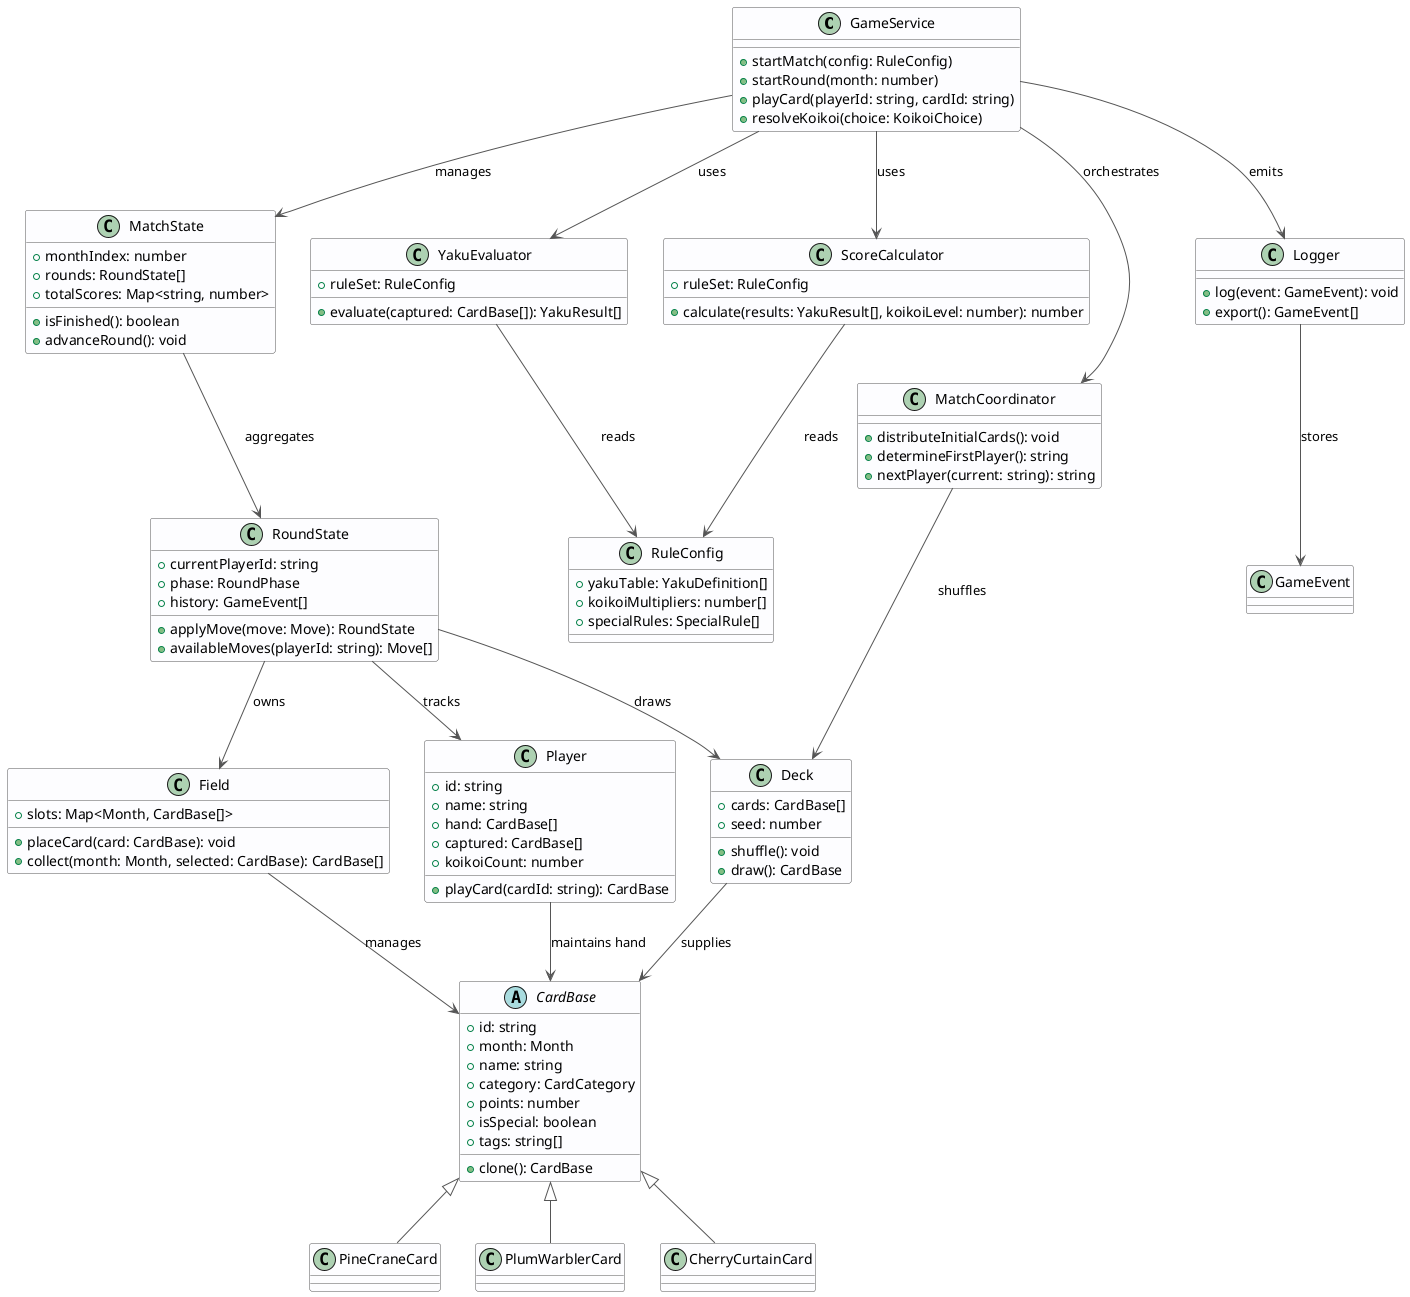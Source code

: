 @startuml DomainModel
skinparam backgroundColor #ffffff
skinparam shadowing false
skinparam class {
  BackgroundColor #fdfdff
  BorderColor #555555
  ArrowColor #555555
}

class GameService {
  +startMatch(config: RuleConfig)
  +startRound(month: number)
  +playCard(playerId: string, cardId: string)
  +resolveKoikoi(choice: KoikoiChoice)
}

class MatchState {
  +monthIndex: number
  +rounds: RoundState[]
  +totalScores: Map<string, number>
  +isFinished(): boolean
  +advanceRound(): void
}

class RoundState {
  +currentPlayerId: string
  +phase: RoundPhase
  +history: GameEvent[]
  +applyMove(move: Move): RoundState
  +availableMoves(playerId: string): Move[]
}

class Field {
  +slots: Map<Month, CardBase[]>
  +placeCard(card: CardBase): void
  +collect(month: Month, selected: CardBase): CardBase[]
}

class Player {
  +id: string
  +name: string
  +hand: CardBase[]
  +captured: CardBase[]
  +koikoiCount: number
  +playCard(cardId: string): CardBase
}

class Deck {
  +cards: CardBase[]
  +seed: number
  +shuffle(): void
  +draw(): CardBase
}

abstract class CardBase {
  +id: string
  +month: Month
  +name: string
  +category: CardCategory
  +points: number
  +isSpecial: boolean
  +tags: string[]
  +clone(): CardBase
}

class PineCraneCard
class PlumWarblerCard
class CherryCurtainCard

class YakuEvaluator {
  +ruleSet: RuleConfig
  +evaluate(captured: CardBase[]): YakuResult[]
}

class ScoreCalculator {
  +ruleSet: RuleConfig
  +calculate(results: YakuResult[], koikoiLevel: number): number
}

class RuleConfig {
  +yakuTable: YakuDefinition[]
  +koikoiMultipliers: number[]
  +specialRules: SpecialRule[]
}

class MatchCoordinator {
  +distributeInitialCards(): void
  +determineFirstPlayer(): string
  +nextPlayer(current: string): string
}

class Logger {
  +log(event: GameEvent): void
  +export(): GameEvent[]
}

GameService --> MatchState : manages
GameService --> YakuEvaluator : uses
GameService --> ScoreCalculator : uses
GameService --> MatchCoordinator : orchestrates
GameService --> Logger : emits
MatchState --> RoundState : aggregates
RoundState --> Field : owns
RoundState --> Player : tracks
RoundState --> Deck : draws
Player --> CardBase : maintains hand
Field --> CardBase : manages
Deck --> CardBase : supplies
YakuEvaluator --> RuleConfig : reads
ScoreCalculator --> RuleConfig : reads
MatchCoordinator --> Deck : shuffles
Logger --> GameEvent : stores

CardBase <|-- PineCraneCard
CardBase <|-- PlumWarblerCard
CardBase <|-- CherryCurtainCard

@enduml
